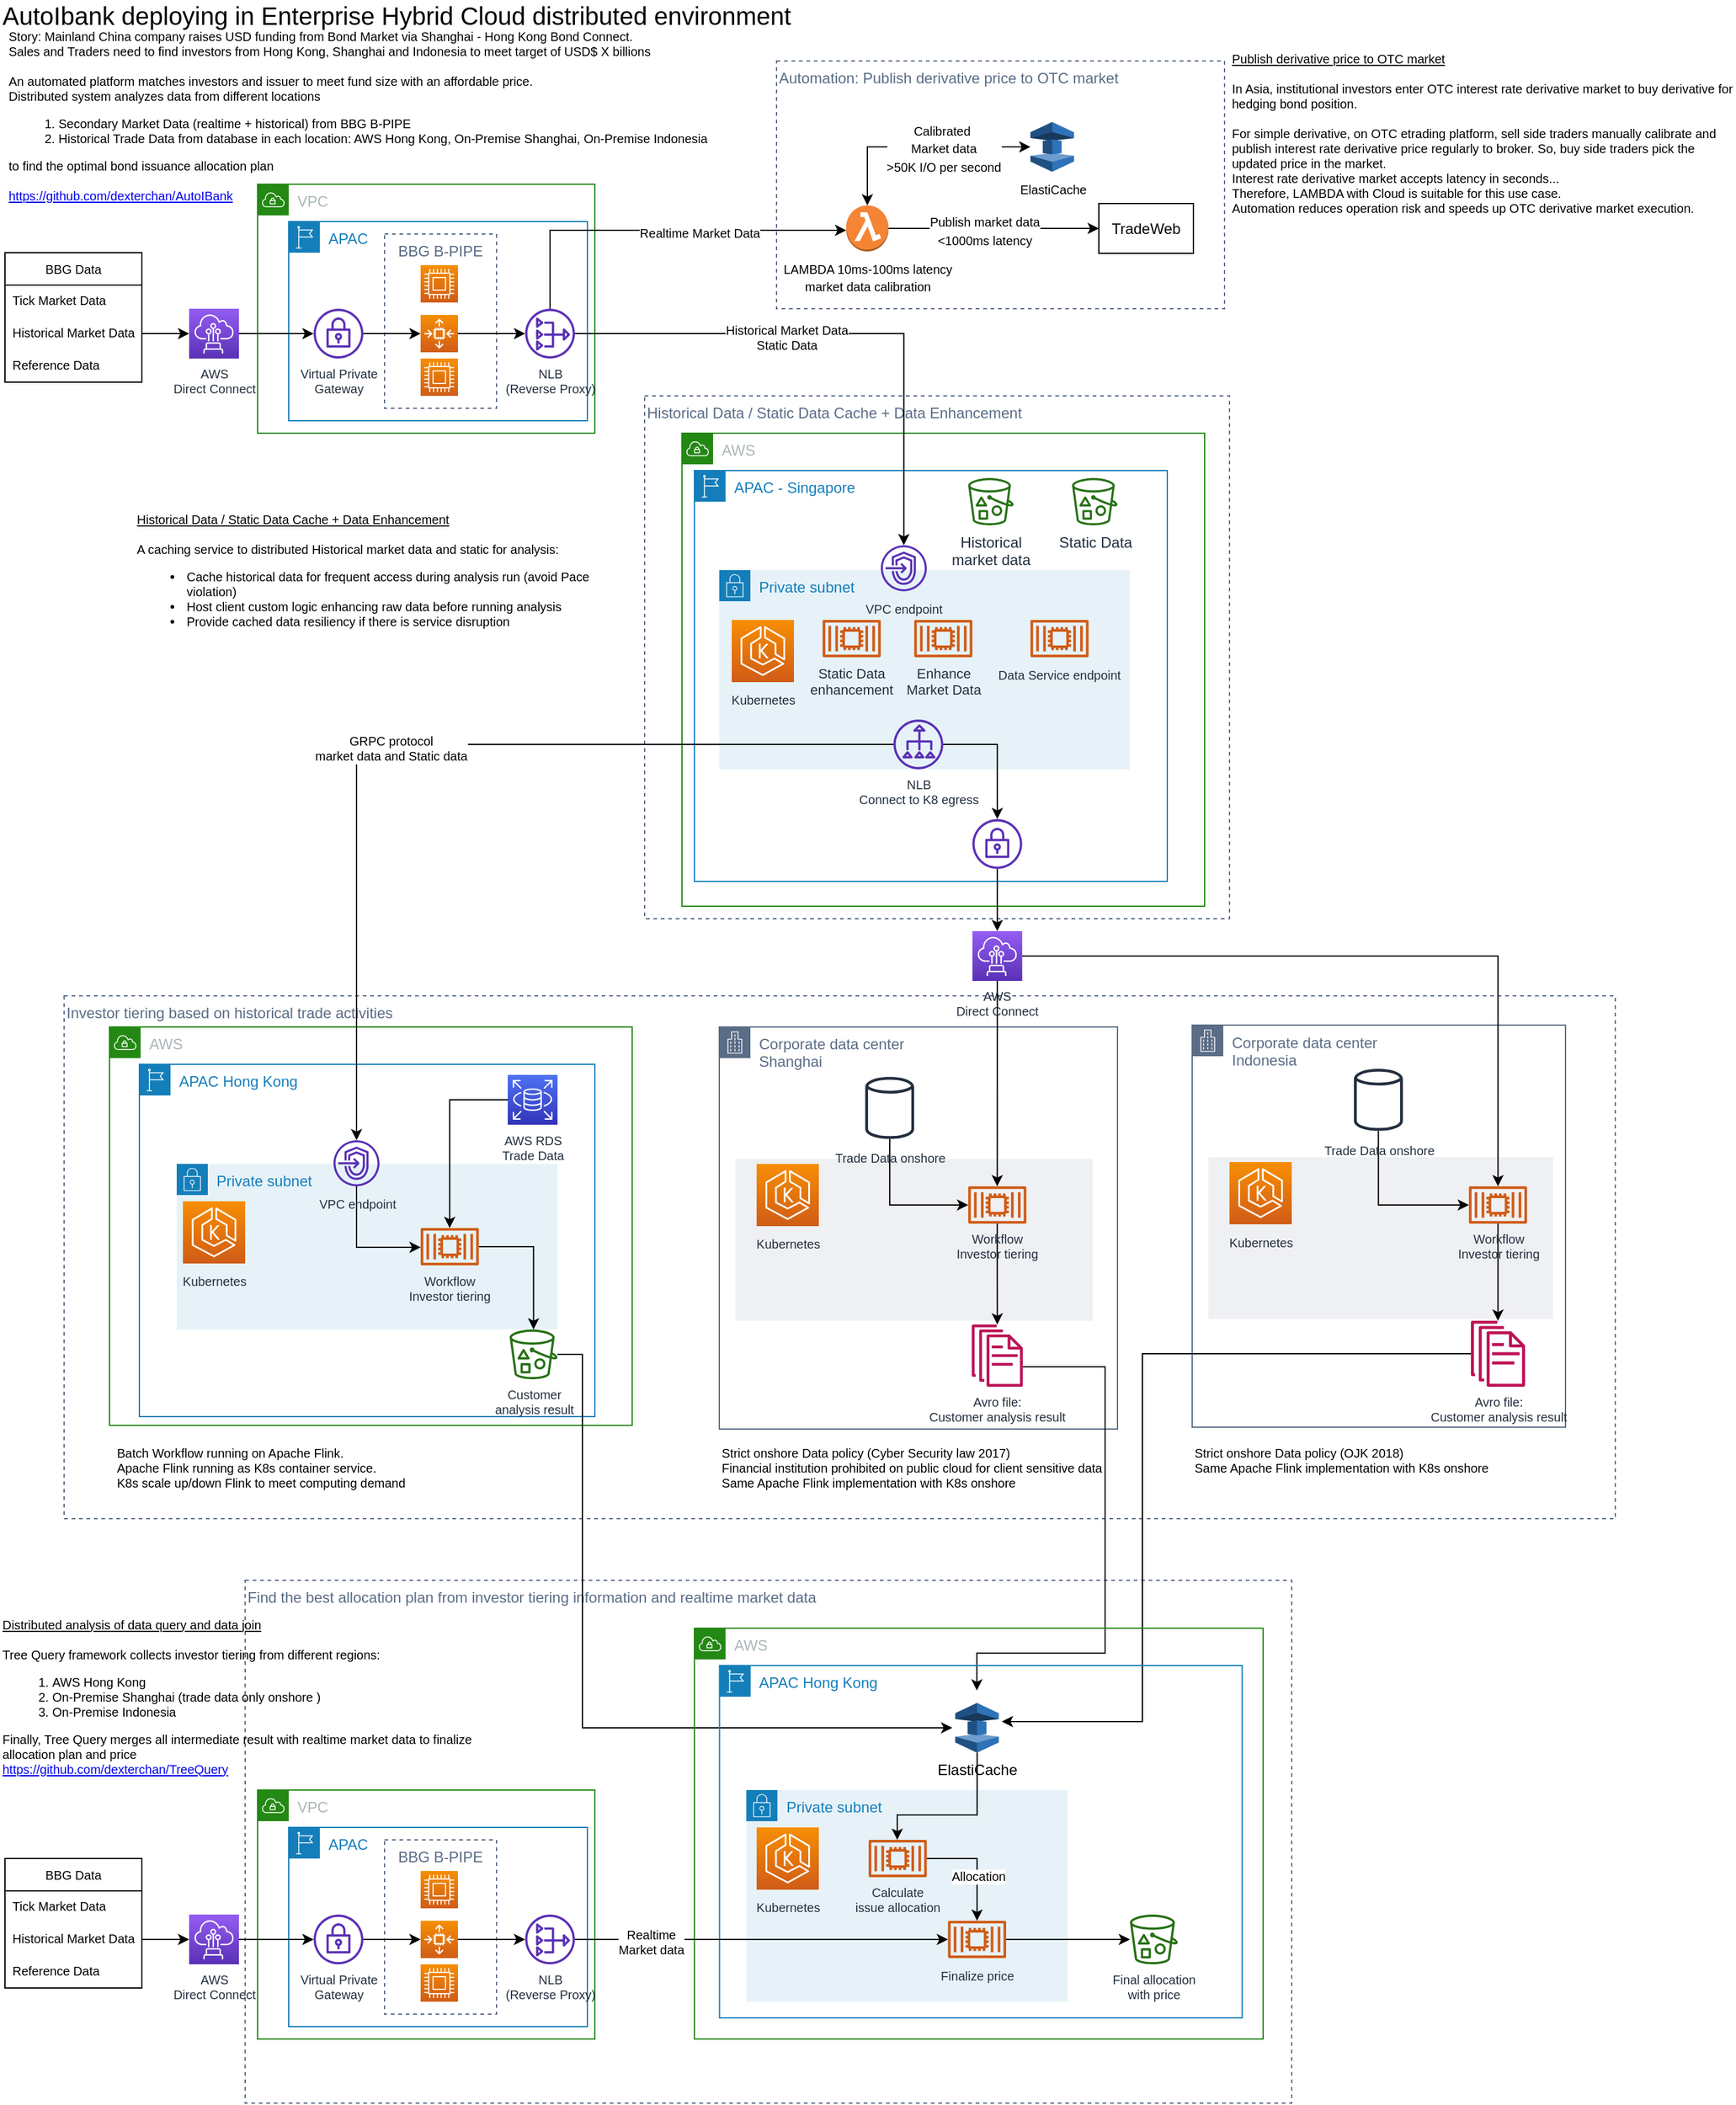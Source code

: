 <mxfile version="12.7.9" type="device"><diagram id="aOPVj5zpC2muIau44BB_" name="Page-1"><mxGraphModel dx="946" dy="597" grid="1" gridSize="10" guides="1" tooltips="1" connect="1" arrows="1" fold="1" page="1" pageScale="1" pageWidth="850" pageHeight="1100" math="0" shadow="0"><root><mxCell id="0"/><mxCell id="1" parent="0"/><mxCell id="6a5jFla-m6nbdzHxtwKC-19" value="Automation: Publish derivative price to OTC market&#10;" style="fillColor=none;strokeColor=#5A6C86;dashed=1;verticalAlign=top;fontStyle=0;fontColor=#5A6C86;align=left;" parent="1" vertex="1"><mxGeometry x="650" y="81" width="360" height="199" as="geometry"/></mxCell><mxCell id="RfVsqe0ibCzdvbUxRUO3-26" value="VPC" style="points=[[0,0],[0.25,0],[0.5,0],[0.75,0],[1,0],[1,0.25],[1,0.5],[1,0.75],[1,1],[0.75,1],[0.5,1],[0.25,1],[0,1],[0,0.75],[0,0.5],[0,0.25]];outlineConnect=0;gradientColor=none;html=1;whiteSpace=wrap;fontSize=12;fontStyle=0;shape=mxgraph.aws4.group;grIcon=mxgraph.aws4.group_vpc;strokeColor=#248814;fillColor=none;verticalAlign=top;align=left;spacingLeft=30;fontColor=#AAB7B8;dashed=0;" parent="1" vertex="1"><mxGeometry x="233" y="180" width="271" height="200" as="geometry"/></mxCell><mxCell id="RfVsqe0ibCzdvbUxRUO3-131" value="Find the best allocation plan from investor tiering information and realtime market data" style="fillColor=none;strokeColor=#5A6C86;dashed=1;verticalAlign=top;fontStyle=0;fontColor=#5A6C86;align=left;" parent="1" vertex="1"><mxGeometry x="223" y="1301.5" width="841" height="420" as="geometry"/></mxCell><mxCell id="RfVsqe0ibCzdvbUxRUO3-94" value="Private subnet" style="points=[[0,0],[0.25,0],[0.5,0],[0.75,0],[1,0],[1,0.25],[1,0.5],[1,0.75],[1,1],[0.75,1],[0.5,1],[0.25,1],[0,1],[0,0.75],[0,0.5],[0,0.25]];outlineConnect=0;gradientColor=none;html=1;whiteSpace=wrap;fontSize=12;fontStyle=0;shape=mxgraph.aws4.group;grIcon=mxgraph.aws4.group_security_group;grStroke=0;strokeColor=#147EBA;fillColor=#E6F2F8;verticalAlign=top;align=left;spacingLeft=30;fontColor=#147EBA;dashed=0;" parent="1" vertex="1"><mxGeometry x="625.7" y="1470" width="258.3" height="170" as="geometry"/></mxCell><mxCell id="RfVsqe0ibCzdvbUxRUO3-86" value="Investor tiering based on historical trade activities" style="fillColor=none;strokeColor=#5A6C86;dashed=1;verticalAlign=top;fontStyle=0;fontColor=#5A6C86;align=left;" parent="1" vertex="1"><mxGeometry x="77.5" y="832" width="1246.5" height="420" as="geometry"/></mxCell><mxCell id="RfVsqe0ibCzdvbUxRUO3-118" value="VPC" style="points=[[0,0],[0.25,0],[0.5,0],[0.75,0],[1,0],[1,0.25],[1,0.5],[1,0.75],[1,1],[0.75,1],[0.5,1],[0.25,1],[0,1],[0,0.75],[0,0.5],[0,0.25]];outlineConnect=0;gradientColor=none;html=1;whiteSpace=wrap;fontSize=12;fontStyle=0;shape=mxgraph.aws4.group;grIcon=mxgraph.aws4.group_vpc;strokeColor=#248814;fillColor=none;verticalAlign=top;align=left;spacingLeft=30;fontColor=#AAB7B8;dashed=0;" parent="1" vertex="1"><mxGeometry x="233" y="1470" width="271" height="200" as="geometry"/></mxCell><mxCell id="RfVsqe0ibCzdvbUxRUO3-78" value="&lt;div&gt;Corporate data center&lt;/div&gt;&lt;div&gt;Indonesia&lt;br&gt;&lt;/div&gt;" style="points=[[0,0],[0.25,0],[0.5,0],[0.75,0],[1,0],[1,0.25],[1,0.5],[1,0.75],[1,1],[0.75,1],[0.5,1],[0.25,1],[0,1],[0,0.75],[0,0.5],[0,0.25]];outlineConnect=0;gradientColor=none;html=1;whiteSpace=wrap;fontSize=12;fontStyle=0;shape=mxgraph.aws4.group;grIcon=mxgraph.aws4.group_corporate_data_center;strokeColor=#5A6C86;fillColor=none;verticalAlign=top;align=left;spacingLeft=30;fontColor=#5A6C86;dashed=0;" parent="1" vertex="1"><mxGeometry x="984" y="855.5" width="300" height="323" as="geometry"/></mxCell><mxCell id="RfVsqe0ibCzdvbUxRUO3-64" value="&lt;div&gt;Corporate data center&lt;/div&gt;&lt;div&gt;Shanghai&lt;br&gt;&lt;/div&gt;" style="points=[[0,0],[0.25,0],[0.5,0],[0.75,0],[1,0],[1,0.25],[1,0.5],[1,0.75],[1,1],[0.75,1],[0.5,1],[0.25,1],[0,1],[0,0.75],[0,0.5],[0,0.25]];outlineConnect=0;gradientColor=none;html=1;whiteSpace=wrap;fontSize=12;fontStyle=0;shape=mxgraph.aws4.group;grIcon=mxgraph.aws4.group_corporate_data_center;strokeColor=#5A6C86;fillColor=none;verticalAlign=top;align=left;spacingLeft=30;fontColor=#5A6C86;dashed=0;" parent="1" vertex="1"><mxGeometry x="604" y="857" width="320" height="323" as="geometry"/></mxCell><mxCell id="RfVsqe0ibCzdvbUxRUO3-44" value="AWS" style="points=[[0,0],[0.25,0],[0.5,0],[0.75,0],[1,0],[1,0.25],[1,0.5],[1,0.75],[1,1],[0.75,1],[0.5,1],[0.25,1],[0,1],[0,0.75],[0,0.5],[0,0.25]];outlineConnect=0;gradientColor=none;html=1;whiteSpace=wrap;fontSize=12;fontStyle=0;shape=mxgraph.aws4.group;grIcon=mxgraph.aws4.group_vpc;strokeColor=#248814;fillColor=none;verticalAlign=top;align=left;spacingLeft=30;fontColor=#AAB7B8;dashed=0;" parent="1" vertex="1"><mxGeometry x="114" y="857" width="420" height="320" as="geometry"/></mxCell><mxCell id="RfVsqe0ibCzdvbUxRUO3-76" value="" style="fillColor=#EFF0F3;strokeColor=none;dashed=0;verticalAlign=top;fontStyle=0;fontColor=#232F3D;" parent="1" vertex="1"><mxGeometry x="617" y="963" width="287" height="130" as="geometry"/></mxCell><mxCell id="RfVsqe0ibCzdvbUxRUO3-49" value="APAC Hong Kong" style="points=[[0,0],[0.25,0],[0.5,0],[0.75,0],[1,0],[1,0.25],[1,0.5],[1,0.75],[1,1],[0.75,1],[0.5,1],[0.25,1],[0,1],[0,0.75],[0,0.5],[0,0.25]];outlineConnect=0;gradientColor=none;html=1;whiteSpace=wrap;fontSize=12;fontStyle=0;shape=mxgraph.aws4.group;grIcon=mxgraph.aws4.group_region;strokeColor=#147EBA;fillColor=none;verticalAlign=top;align=left;spacingLeft=30;fontColor=#147EBA;dashed=0;" parent="1" vertex="1"><mxGeometry x="138" y="887" width="366" height="283" as="geometry"/></mxCell><mxCell id="RfVsqe0ibCzdvbUxRUO3-45" value="Historical Data / Static Data Cache + Data Enhancement" style="fillColor=none;strokeColor=#5A6C86;dashed=1;verticalAlign=top;fontStyle=0;fontColor=#5A6C86;align=left;" parent="1" vertex="1"><mxGeometry x="544" y="350" width="470" height="420" as="geometry"/></mxCell><mxCell id="RfVsqe0ibCzdvbUxRUO3-27" value="AWS" style="points=[[0,0],[0.25,0],[0.5,0],[0.75,0],[1,0],[1,0.25],[1,0.5],[1,0.75],[1,1],[0.75,1],[0.5,1],[0.25,1],[0,1],[0,0.75],[0,0.5],[0,0.25]];outlineConnect=0;gradientColor=none;html=1;whiteSpace=wrap;fontSize=12;fontStyle=0;shape=mxgraph.aws4.group;grIcon=mxgraph.aws4.group_vpc;strokeColor=#248814;fillColor=none;verticalAlign=top;align=left;spacingLeft=30;fontColor=#AAB7B8;dashed=0;" parent="1" vertex="1"><mxGeometry x="574" y="380" width="420" height="380" as="geometry"/></mxCell><mxCell id="RfVsqe0ibCzdvbUxRUO3-7" value="APAC - Singapore" style="points=[[0,0],[0.25,0],[0.5,0],[0.75,0],[1,0],[1,0.25],[1,0.5],[1,0.75],[1,1],[0.75,1],[0.5,1],[0.25,1],[0,1],[0,0.75],[0,0.5],[0,0.25]];outlineConnect=0;gradientColor=none;html=1;whiteSpace=wrap;fontSize=12;fontStyle=0;shape=mxgraph.aws4.group;grIcon=mxgraph.aws4.group_region;strokeColor=#147EBA;fillColor=none;verticalAlign=top;align=left;spacingLeft=30;fontColor=#147EBA;dashed=0;" parent="1" vertex="1"><mxGeometry x="584" y="410" width="380" height="330" as="geometry"/></mxCell><mxCell id="RfVsqe0ibCzdvbUxRUO3-31" value="Private subnet" style="points=[[0,0],[0.25,0],[0.5,0],[0.75,0],[1,0],[1,0.25],[1,0.5],[1,0.75],[1,1],[0.75,1],[0.5,1],[0.25,1],[0,1],[0,0.75],[0,0.5],[0,0.25]];outlineConnect=0;gradientColor=none;html=1;whiteSpace=wrap;fontSize=12;fontStyle=0;shape=mxgraph.aws4.group;grIcon=mxgraph.aws4.group_security_group;grStroke=0;strokeColor=#147EBA;fillColor=#E6F2F8;verticalAlign=top;align=left;spacingLeft=30;fontColor=#147EBA;dashed=0;" parent="1" vertex="1"><mxGeometry x="604" y="490" width="330" height="160" as="geometry"/></mxCell><mxCell id="RfVsqe0ibCzdvbUxRUO3-16" value="BBG B-PIPE" style="fillColor=none;strokeColor=#5A6C86;dashed=1;verticalAlign=top;fontStyle=0;fontColor=#5A6C86;" parent="1" vertex="1"><mxGeometry x="335" y="220" width="90" height="140" as="geometry"/></mxCell><mxCell id="RfVsqe0ibCzdvbUxRUO3-4" value="APAC" style="points=[[0,0],[0.25,0],[0.5,0],[0.75,0],[1,0],[1,0.25],[1,0.5],[1,0.75],[1,1],[0.75,1],[0.5,1],[0.25,1],[0,1],[0,0.75],[0,0.5],[0,0.25]];outlineConnect=0;gradientColor=none;html=1;whiteSpace=wrap;fontSize=12;fontStyle=0;shape=mxgraph.aws4.group;grIcon=mxgraph.aws4.group_region;strokeColor=#147EBA;fillColor=none;verticalAlign=top;align=left;spacingLeft=30;fontColor=#147EBA;dashed=0;" parent="1" vertex="1"><mxGeometry x="258" y="210" width="240" height="160" as="geometry"/></mxCell><mxCell id="RfVsqe0ibCzdvbUxRUO3-3" style="edgeStyle=orthogonalEdgeStyle;rounded=0;orthogonalLoop=1;jettySize=auto;html=1;" parent="1" source="RfVsqe0ibCzdvbUxRUO3-1" target="RfVsqe0ibCzdvbUxRUO3-2" edge="1"><mxGeometry relative="1" as="geometry"/></mxCell><mxCell id="RfVsqe0ibCzdvbUxRUO3-1" value="&lt;div style=&quot;font-size: 10px&quot;&gt;&lt;font style=&quot;font-size: 10px&quot;&gt;AWS &lt;br&gt;&lt;/font&gt;&lt;/div&gt;&lt;div style=&quot;font-size: 10px&quot;&gt;&lt;font style=&quot;font-size: 10px&quot;&gt;Direct Connect&lt;br&gt;&lt;/font&gt;&lt;/div&gt;" style="outlineConnect=0;fontColor=#232F3E;gradientColor=#945DF2;gradientDirection=north;fillColor=#5A30B5;strokeColor=#ffffff;dashed=0;verticalLabelPosition=bottom;verticalAlign=top;align=center;html=1;fontSize=12;fontStyle=0;aspect=fixed;shape=mxgraph.aws4.resourceIcon;resIcon=mxgraph.aws4.direct_connect;" parent="1" vertex="1"><mxGeometry x="178" y="280" width="40" height="40" as="geometry"/></mxCell><mxCell id="RfVsqe0ibCzdvbUxRUO3-6" style="edgeStyle=orthogonalEdgeStyle;rounded=0;orthogonalLoop=1;jettySize=auto;html=1;" parent="1" source="RfVsqe0ibCzdvbUxRUO3-11" target="RfVsqe0ibCzdvbUxRUO3-5" edge="1"><mxGeometry relative="1" as="geometry"/></mxCell><mxCell id="RfVsqe0ibCzdvbUxRUO3-2" value="&lt;div style=&quot;font-size: 10px&quot;&gt;&lt;font style=&quot;font-size: 10px&quot;&gt;Virtual Private &lt;br&gt;&lt;/font&gt;&lt;/div&gt;&lt;div style=&quot;font-size: 10px&quot;&gt;&lt;font style=&quot;font-size: 10px&quot;&gt;Gateway&lt;/font&gt;&lt;/div&gt;" style="outlineConnect=0;fontColor=#232F3E;gradientColor=none;fillColor=#5A30B5;strokeColor=none;dashed=0;verticalLabelPosition=bottom;verticalAlign=top;align=center;html=1;fontSize=12;fontStyle=0;aspect=fixed;pointerEvents=1;shape=mxgraph.aws4.vpn_gateway;" parent="1" vertex="1"><mxGeometry x="278" y="280" width="40" height="40" as="geometry"/></mxCell><mxCell id="RfVsqe0ibCzdvbUxRUO3-10" style="edgeStyle=orthogonalEdgeStyle;rounded=0;orthogonalLoop=1;jettySize=auto;html=1;" parent="1" source="RfVsqe0ibCzdvbUxRUO3-5" target="RfVsqe0ibCzdvbUxRUO3-9" edge="1"><mxGeometry relative="1" as="geometry"/></mxCell><mxCell id="RfVsqe0ibCzdvbUxRUO3-43" value="&lt;div&gt;Historical Market Data&lt;/div&gt;&lt;div&gt;Static Data&lt;br&gt;&lt;/div&gt;" style="text;html=1;align=center;verticalAlign=middle;resizable=0;points=[];labelBackgroundColor=#ffffff;fontSize=10;" parent="RfVsqe0ibCzdvbUxRUO3-10" vertex="1" connectable="0"><mxGeometry x="-0.218" y="-3" relative="1" as="geometry"><mxPoint as="offset"/></mxGeometry></mxCell><mxCell id="6a5jFla-m6nbdzHxtwKC-2" style="edgeStyle=orthogonalEdgeStyle;rounded=0;orthogonalLoop=1;jettySize=auto;html=1;" parent="1" source="RfVsqe0ibCzdvbUxRUO3-5" target="6a5jFla-m6nbdzHxtwKC-1" edge="1"><mxGeometry relative="1" as="geometry"><Array as="points"><mxPoint x="468" y="217"/></Array></mxGeometry></mxCell><mxCell id="6a5jFla-m6nbdzHxtwKC-3" value="&lt;font style=&quot;font-size: 10px&quot;&gt;Realtime Market Data&lt;br&gt;&lt;/font&gt;" style="text;html=1;align=center;verticalAlign=middle;resizable=0;points=[];labelBackgroundColor=#ffffff;" parent="6a5jFla-m6nbdzHxtwKC-2" vertex="1" connectable="0"><mxGeometry x="0.208" y="-1" relative="1" as="geometry"><mxPoint x="1" y="1" as="offset"/></mxGeometry></mxCell><mxCell id="RfVsqe0ibCzdvbUxRUO3-5" value="&lt;div style=&quot;font-size: 10px;&quot;&gt;NLB&lt;/div&gt;&lt;div style=&quot;font-size: 10px;&quot;&gt;&lt;font style=&quot;font-size: 10px&quot;&gt;(Reverse Proxy)&lt;/font&gt;&lt;/div&gt;" style="outlineConnect=0;fontColor=#232F3E;gradientColor=none;fillColor=#5A30B5;strokeColor=none;dashed=0;verticalLabelPosition=bottom;verticalAlign=top;align=center;html=1;fontSize=10;fontStyle=0;aspect=fixed;pointerEvents=1;shape=mxgraph.aws4.nat_gateway;rotation=0;direction=east;" parent="1" vertex="1"><mxGeometry x="448" y="280" width="40" height="40" as="geometry"/></mxCell><mxCell id="RfVsqe0ibCzdvbUxRUO3-9" value="&lt;font style=&quot;font-size: 10px&quot;&gt;VPC endpoint&lt;/font&gt;" style="outlineConnect=0;fontColor=#232F3E;gradientColor=none;fillColor=#5A30B5;strokeColor=none;dashed=0;verticalLabelPosition=bottom;verticalAlign=top;align=center;html=1;fontSize=12;fontStyle=0;aspect=fixed;pointerEvents=1;shape=mxgraph.aws4.endpoints;" parent="1" vertex="1"><mxGeometry x="733.8" y="470" width="37" height="37" as="geometry"/></mxCell><mxCell id="RfVsqe0ibCzdvbUxRUO3-11" value="" style="outlineConnect=0;fontColor=#232F3E;gradientColor=#F78E04;gradientDirection=north;fillColor=#D05C17;strokeColor=#ffffff;dashed=0;verticalLabelPosition=bottom;verticalAlign=top;align=center;html=1;fontSize=12;fontStyle=0;aspect=fixed;shape=mxgraph.aws4.resourceIcon;resIcon=mxgraph.aws4.auto_scaling2;" parent="1" vertex="1"><mxGeometry x="364" y="285" width="30" height="30" as="geometry"/></mxCell><mxCell id="RfVsqe0ibCzdvbUxRUO3-12" style="edgeStyle=orthogonalEdgeStyle;rounded=0;orthogonalLoop=1;jettySize=auto;html=1;" parent="1" source="RfVsqe0ibCzdvbUxRUO3-2" target="RfVsqe0ibCzdvbUxRUO3-11" edge="1"><mxGeometry relative="1" as="geometry"><mxPoint x="318" y="300" as="sourcePoint"/><mxPoint x="448" y="300" as="targetPoint"/></mxGeometry></mxCell><mxCell id="RfVsqe0ibCzdvbUxRUO3-13" value="" style="outlineConnect=0;fontColor=#232F3E;gradientColor=#F78E04;gradientDirection=north;fillColor=#D05C17;strokeColor=#ffffff;dashed=0;verticalLabelPosition=bottom;verticalAlign=top;align=center;html=1;fontSize=12;fontStyle=0;aspect=fixed;shape=mxgraph.aws4.resourceIcon;resIcon=mxgraph.aws4.compute;" parent="1" vertex="1"><mxGeometry x="364" y="320" width="30" height="30" as="geometry"/></mxCell><mxCell id="RfVsqe0ibCzdvbUxRUO3-14" value="" style="outlineConnect=0;fontColor=#232F3E;gradientColor=#F78E04;gradientDirection=north;fillColor=#D05C17;strokeColor=#ffffff;dashed=0;verticalLabelPosition=bottom;verticalAlign=top;align=center;html=1;fontSize=12;fontStyle=0;aspect=fixed;shape=mxgraph.aws4.resourceIcon;resIcon=mxgraph.aws4.compute;" parent="1" vertex="1"><mxGeometry x="364" y="245" width="30" height="30" as="geometry"/></mxCell><mxCell id="RfVsqe0ibCzdvbUxRUO3-19" value="BBG Data" style="swimlane;fontStyle=0;childLayout=stackLayout;horizontal=1;startSize=26;fillColor=none;horizontalStack=0;resizeParent=1;resizeParentMax=0;resizeLast=0;collapsible=1;marginBottom=0;fontSize=10;" parent="1" vertex="1"><mxGeometry x="30" y="235" width="110" height="104" as="geometry"/></mxCell><mxCell id="RfVsqe0ibCzdvbUxRUO3-20" value="Tick Market Data" style="text;strokeColor=none;fillColor=none;align=left;verticalAlign=top;spacingLeft=4;spacingRight=4;overflow=hidden;rotatable=0;points=[[0,0.5],[1,0.5]];portConstraint=eastwest;fontSize=10;" parent="RfVsqe0ibCzdvbUxRUO3-19" vertex="1"><mxGeometry y="26" width="110" height="26" as="geometry"/></mxCell><mxCell id="RfVsqe0ibCzdvbUxRUO3-21" value="Historical Market Data" style="text;strokeColor=none;fillColor=none;align=left;verticalAlign=top;spacingLeft=4;spacingRight=4;overflow=hidden;rotatable=0;points=[[0,0.5],[1,0.5]];portConstraint=eastwest;fontSize=10;" parent="RfVsqe0ibCzdvbUxRUO3-19" vertex="1"><mxGeometry y="52" width="110" height="26" as="geometry"/></mxCell><mxCell id="RfVsqe0ibCzdvbUxRUO3-22" value="Reference Data" style="text;strokeColor=none;fillColor=none;align=left;verticalAlign=top;spacingLeft=4;spacingRight=4;overflow=hidden;rotatable=0;points=[[0,0.5],[1,0.5]];portConstraint=eastwest;fontSize=10;" parent="RfVsqe0ibCzdvbUxRUO3-19" vertex="1"><mxGeometry y="78" width="110" height="26" as="geometry"/></mxCell><mxCell id="RfVsqe0ibCzdvbUxRUO3-23" style="edgeStyle=orthogonalEdgeStyle;rounded=0;orthogonalLoop=1;jettySize=auto;html=1;fontSize=10;" parent="1" source="RfVsqe0ibCzdvbUxRUO3-21" target="RfVsqe0ibCzdvbUxRUO3-1" edge="1"><mxGeometry relative="1" as="geometry"/></mxCell><mxCell id="RfVsqe0ibCzdvbUxRUO3-28" value="&lt;div align=&quot;left&quot;&gt;&lt;font style=&quot;font-size: 20px&quot;&gt;AutoIbank deploying in Enterprise Hybrid Cloud distributed environment&lt;/font&gt;&lt;/div&gt;&lt;div align=&quot;left&quot;&gt;&lt;br&gt;&lt;/div&gt;" style="text;html=1;strokeColor=none;fillColor=none;align=left;verticalAlign=middle;whiteSpace=wrap;rounded=0;fontSize=10;" parent="1" vertex="1"><mxGeometry x="26" y="40" width="685" height="20" as="geometry"/></mxCell><mxCell id="RfVsqe0ibCzdvbUxRUO3-29" value="&lt;div&gt;Story: Mainland China company raises USD funding from Bond Market via Shanghai - Hong Kong Bond Connect.&lt;/div&gt;&lt;div&gt;Sales and Traders need to find investors from Hong Kong, Shanghai and Indonesia to meet target of USD$ X billions&lt;br&gt;&lt;/div&gt;&lt;div&gt;&lt;br&gt;&lt;/div&gt;&lt;div align=&quot;left&quot;&gt;An automated platform matches investors and issuer to meet fund size with an affordable price. &lt;br&gt;&lt;/div&gt;Distributed system analyzes data from different locations&lt;br&gt;&lt;ol&gt;&lt;li&gt;Secondary Market Data (realtime + historical) from BBG B-PIPE&lt;/li&gt;&lt;li&gt;Historical Trade Data from database in each location: AWS Hong Kong, On-Premise Shanghai, On-Premise Indonesia&lt;br&gt;&lt;/li&gt;&lt;/ol&gt;&lt;div align=&quot;left&quot;&gt;to find the optimal bond issuance allocation plan &lt;br&gt;&lt;/div&gt;&lt;div&gt;&lt;br&gt;&lt;/div&gt;&lt;div&gt;&lt;a href=&quot;https://github.com/dexterchan/AutoIBank&quot;&gt;https://github.com/dexterchan/AutoIBank&lt;/a&gt;&lt;/div&gt;" style="text;html=1;strokeColor=none;fillColor=none;align=left;verticalAlign=middle;whiteSpace=wrap;rounded=0;fontSize=10;" parent="1" vertex="1"><mxGeometry x="31" y="90" width="603" height="70" as="geometry"/></mxCell><mxCell id="RfVsqe0ibCzdvbUxRUO3-30" value="&lt;font style=&quot;font-size: 10px&quot;&gt;Kubernetes&lt;/font&gt; " style="outlineConnect=0;fontColor=#232F3E;gradientColor=#F78E04;gradientDirection=north;fillColor=#D05C17;strokeColor=#ffffff;dashed=0;verticalLabelPosition=bottom;verticalAlign=top;align=center;html=1;fontSize=12;fontStyle=0;aspect=fixed;shape=mxgraph.aws4.resourceIcon;resIcon=mxgraph.aws4.eks;" parent="1" vertex="1"><mxGeometry x="614" y="530" width="50" height="50" as="geometry"/></mxCell><mxCell id="RfVsqe0ibCzdvbUxRUO3-32" value="&lt;div&gt;Historical&lt;/div&gt;&lt;div&gt;market data&lt;br&gt;&lt;/div&gt;" style="outlineConnect=0;fontColor=#232F3E;gradientColor=none;fillColor=#277116;strokeColor=none;dashed=0;verticalLabelPosition=bottom;verticalAlign=top;align=center;html=1;fontSize=12;fontStyle=0;aspect=fixed;pointerEvents=1;shape=mxgraph.aws4.bucket_with_objects;" parent="1" vertex="1"><mxGeometry x="804" y="416" width="36.54" height="38" as="geometry"/></mxCell><mxCell id="RfVsqe0ibCzdvbUxRUO3-33" value="&lt;div style=&quot;font-size: 11px&quot;&gt;&lt;font style=&quot;font-size: 11px&quot;&gt;Static Data&lt;/font&gt;&lt;/div&gt;&lt;div style=&quot;font-size: 11px&quot;&gt;&lt;font style=&quot;font-size: 11px&quot;&gt;enhancement&lt;/font&gt;&lt;br&gt;&lt;/div&gt;" style="outlineConnect=0;fontColor=#232F3E;gradientColor=none;fillColor=#D05C17;strokeColor=none;dashed=0;verticalLabelPosition=bottom;verticalAlign=top;align=center;html=1;fontSize=12;fontStyle=0;aspect=fixed;pointerEvents=1;shape=mxgraph.aws4.container_2;" parent="1" vertex="1"><mxGeometry x="687" y="530" width="46.8" height="30" as="geometry"/></mxCell><mxCell id="RfVsqe0ibCzdvbUxRUO3-37" value="&lt;div&gt;Static Data&lt;/div&gt;" style="outlineConnect=0;fontColor=#232F3E;gradientColor=none;fillColor=#277116;strokeColor=none;dashed=0;verticalLabelPosition=bottom;verticalAlign=top;align=center;html=1;fontSize=12;fontStyle=0;aspect=fixed;pointerEvents=1;shape=mxgraph.aws4.bucket_with_objects;" parent="1" vertex="1"><mxGeometry x="887.46" y="416" width="36.54" height="38" as="geometry"/></mxCell><mxCell id="RfVsqe0ibCzdvbUxRUO3-38" value="&lt;div style=&quot;font-size: 11px&quot;&gt;&lt;font style=&quot;font-size: 11px&quot;&gt;Enhance &lt;br&gt;&lt;/font&gt;&lt;/div&gt;&lt;div style=&quot;font-size: 11px&quot;&gt;&lt;font style=&quot;font-size: 11px&quot;&gt;Market Data&lt;br&gt;&lt;/font&gt;&lt;/div&gt;&amp;nbsp;" style="outlineConnect=0;fontColor=#232F3E;gradientColor=none;fillColor=#D05C17;strokeColor=none;dashed=0;verticalLabelPosition=bottom;verticalAlign=top;align=center;html=1;fontSize=12;fontStyle=0;aspect=fixed;pointerEvents=1;shape=mxgraph.aws4.container_2;" parent="1" vertex="1"><mxGeometry x="760.6" y="530" width="46.8" height="30" as="geometry"/></mxCell><mxCell id="RfVsqe0ibCzdvbUxRUO3-42" value="&lt;font style=&quot;font-size: 10px&quot;&gt;Data Service endpoint&lt;/font&gt;" style="outlineConnect=0;fontColor=#232F3E;gradientColor=none;fillColor=#D05C17;strokeColor=none;dashed=0;verticalLabelPosition=bottom;verticalAlign=top;align=center;html=1;fontSize=12;fontStyle=0;aspect=fixed;pointerEvents=1;shape=mxgraph.aws4.container_2;" parent="1" vertex="1"><mxGeometry x="854" y="530" width="46.8" height="30" as="geometry"/></mxCell><mxCell id="RfVsqe0ibCzdvbUxRUO3-72" style="edgeStyle=orthogonalEdgeStyle;rounded=0;orthogonalLoop=1;jettySize=auto;html=1;fontSize=10;" parent="1" source="RfVsqe0ibCzdvbUxRUO3-46" target="RfVsqe0ibCzdvbUxRUO3-71" edge="1"><mxGeometry relative="1" as="geometry"/></mxCell><mxCell id="RfVsqe0ibCzdvbUxRUO3-46" value="&lt;div style=&quot;font-size: 10px&quot;&gt;&lt;font style=&quot;font-size: 10px&quot;&gt;AWS &lt;br&gt;&lt;/font&gt;&lt;/div&gt;&lt;div style=&quot;font-size: 10px&quot;&gt;&lt;font style=&quot;font-size: 10px&quot;&gt;Direct Connect&lt;br&gt;&lt;/font&gt;&lt;/div&gt;" style="outlineConnect=0;fontColor=#232F3E;gradientColor=#945DF2;gradientDirection=north;fillColor=#5A30B5;strokeColor=#ffffff;dashed=0;verticalLabelPosition=bottom;verticalAlign=top;align=center;html=1;fontSize=12;fontStyle=0;aspect=fixed;shape=mxgraph.aws4.resourceIcon;resIcon=mxgraph.aws4.direct_connect;" parent="1" vertex="1"><mxGeometry x="807.4" y="780" width="40" height="40" as="geometry"/></mxCell><mxCell id="RfVsqe0ibCzdvbUxRUO3-48" value="&lt;div style=&quot;font-size: 10px&quot;&gt;&lt;font style=&quot;font-size: 10px&quot;&gt;AWS RDS&lt;/font&gt;&lt;/div&gt;&lt;div style=&quot;font-size: 10px&quot;&gt;&lt;font style=&quot;font-size: 10px&quot;&gt;Trade Data&lt;br&gt;&lt;/font&gt;&lt;/div&gt;" style="outlineConnect=0;fontColor=#232F3E;gradientColor=#4D72F3;gradientDirection=north;fillColor=#3334B9;strokeColor=#ffffff;dashed=0;verticalLabelPosition=bottom;verticalAlign=top;align=center;html=1;fontSize=12;fontStyle=0;aspect=fixed;shape=mxgraph.aws4.resourceIcon;resIcon=mxgraph.aws4.rds;" parent="1" vertex="1"><mxGeometry x="434" y="895.5" width="40" height="40" as="geometry"/></mxCell><mxCell id="RfVsqe0ibCzdvbUxRUO3-54" style="edgeStyle=orthogonalEdgeStyle;rounded=0;orthogonalLoop=1;jettySize=auto;html=1;fontSize=10;" parent="1" source="RfVsqe0ibCzdvbUxRUO3-50" target="RfVsqe0ibCzdvbUxRUO3-53" edge="1"><mxGeometry relative="1" as="geometry"/></mxCell><mxCell id="RfVsqe0ibCzdvbUxRUO3-61" value="&lt;div&gt;GRPC protocol&lt;/div&gt;&lt;div&gt;market data and Static data&lt;br&gt;&lt;/div&gt;" style="text;html=1;align=center;verticalAlign=middle;resizable=0;points=[];labelBackgroundColor=#ffffff;fontSize=10;" parent="RfVsqe0ibCzdvbUxRUO3-54" vertex="1" connectable="0"><mxGeometry x="0.078" y="3" relative="1" as="geometry"><mxPoint as="offset"/></mxGeometry></mxCell><mxCell id="RfVsqe0ibCzdvbUxRUO3-67" style="edgeStyle=orthogonalEdgeStyle;rounded=0;orthogonalLoop=1;jettySize=auto;html=1;fontSize=10;" parent="1" source="RfVsqe0ibCzdvbUxRUO3-50" target="RfVsqe0ibCzdvbUxRUO3-65" edge="1"><mxGeometry relative="1" as="geometry"/></mxCell><mxCell id="RfVsqe0ibCzdvbUxRUO3-50" value="&lt;div style=&quot;font-size: 10px&quot;&gt;&lt;font style=&quot;font-size: 10px&quot;&gt;NLB&lt;/font&gt;&lt;/div&gt;&lt;div style=&quot;font-size: 10px&quot;&gt;&lt;font style=&quot;font-size: 10px&quot;&gt;Connect to K8 egress&lt;/font&gt;&lt;font style=&quot;font-size: 10px&quot;&gt;&lt;br&gt;&lt;/font&gt;&lt;/div&gt;" style="outlineConnect=0;fontColor=#232F3E;gradientColor=none;fillColor=#5A30B5;strokeColor=none;dashed=0;verticalLabelPosition=bottom;verticalAlign=top;align=center;html=1;fontSize=12;fontStyle=0;aspect=fixed;pointerEvents=1;shape=mxgraph.aws4.nat_gateway;direction=north;" parent="1" vertex="1"><mxGeometry x="744" y="610" width="40" height="40" as="geometry"/></mxCell><mxCell id="RfVsqe0ibCzdvbUxRUO3-55" value="Private subnet" style="points=[[0,0],[0.25,0],[0.5,0],[0.75,0],[1,0],[1,0.25],[1,0.5],[1,0.75],[1,1],[0.75,1],[0.5,1],[0.25,1],[0,1],[0,0.75],[0,0.5],[0,0.25]];outlineConnect=0;gradientColor=none;html=1;whiteSpace=wrap;fontSize=12;fontStyle=0;shape=mxgraph.aws4.group;grIcon=mxgraph.aws4.group_security_group;grStroke=0;strokeColor=#147EBA;fillColor=#E6F2F8;verticalAlign=top;align=left;spacingLeft=30;fontColor=#147EBA;dashed=0;" parent="1" vertex="1"><mxGeometry x="168" y="967" width="306" height="133" as="geometry"/></mxCell><mxCell id="RfVsqe0ibCzdvbUxRUO3-126" style="edgeStyle=orthogonalEdgeStyle;rounded=0;orthogonalLoop=1;jettySize=auto;html=1;fontSize=10;" parent="1" source="RfVsqe0ibCzdvbUxRUO3-53" target="RfVsqe0ibCzdvbUxRUO3-58" edge="1"><mxGeometry relative="1" as="geometry"><Array as="points"><mxPoint x="313" y="1034"/></Array></mxGeometry></mxCell><mxCell id="RfVsqe0ibCzdvbUxRUO3-53" value="&lt;font style=&quot;font-size: 10px&quot;&gt;VPC endpoint&lt;/font&gt;" style="outlineConnect=0;fontColor=#232F3E;gradientColor=none;fillColor=#5A30B5;strokeColor=none;dashed=0;verticalLabelPosition=bottom;verticalAlign=top;align=center;html=1;fontSize=12;fontStyle=0;aspect=fixed;pointerEvents=1;shape=mxgraph.aws4.endpoints;" parent="1" vertex="1"><mxGeometry x="294" y="948" width="37" height="37" as="geometry"/></mxCell><mxCell id="RfVsqe0ibCzdvbUxRUO3-57" value="&lt;font style=&quot;font-size: 10px&quot;&gt;Kubernetes&lt;/font&gt; " style="outlineConnect=0;fontColor=#232F3E;gradientColor=#F78E04;gradientDirection=north;fillColor=#D05C17;strokeColor=#ffffff;dashed=0;verticalLabelPosition=bottom;verticalAlign=top;align=center;html=1;fontSize=12;fontStyle=0;aspect=fixed;shape=mxgraph.aws4.resourceIcon;resIcon=mxgraph.aws4.eks;" parent="1" vertex="1"><mxGeometry x="173" y="997" width="50" height="50" as="geometry"/></mxCell><mxCell id="RfVsqe0ibCzdvbUxRUO3-96" style="edgeStyle=orthogonalEdgeStyle;rounded=0;orthogonalLoop=1;jettySize=auto;html=1;fontSize=10;" parent="1" source="RfVsqe0ibCzdvbUxRUO3-58" target="RfVsqe0ibCzdvbUxRUO3-63" edge="1"><mxGeometry relative="1" as="geometry"/></mxCell><mxCell id="RfVsqe0ibCzdvbUxRUO3-58" value="&lt;div style=&quot;font-size: 10px&quot;&gt;&lt;font style=&quot;font-size: 10px&quot;&gt;Workflow&lt;/font&gt;&lt;/div&gt;&lt;div style=&quot;font-size: 10px&quot;&gt;&lt;font style=&quot;font-size: 10px&quot;&gt;Investor tiering&lt;br&gt;&lt;/font&gt;&lt;/div&gt;" style="outlineConnect=0;fontColor=#232F3E;gradientColor=none;fillColor=#D05C17;strokeColor=none;dashed=0;verticalLabelPosition=bottom;verticalAlign=top;align=center;html=1;fontSize=12;fontStyle=0;aspect=fixed;pointerEvents=1;shape=mxgraph.aws4.container_2;" parent="1" vertex="1"><mxGeometry x="364" y="1018.5" width="46.8" height="30" as="geometry"/></mxCell><mxCell id="RfVsqe0ibCzdvbUxRUO3-62" value="&lt;div align=&quot;left&quot;&gt;Batch Workflow running on Apache Flink.&lt;/div&gt;&lt;div align=&quot;left&quot;&gt;Apache Flink running as K8s container service.&lt;/div&gt;&lt;div align=&quot;left&quot;&gt;K8s scale up/down Flink to meet computing demand&lt;br&gt;&lt;/div&gt;" style="text;html=1;strokeColor=none;fillColor=none;align=left;verticalAlign=top;whiteSpace=wrap;rounded=0;fontSize=10;" parent="1" vertex="1"><mxGeometry x="118" y="1187" width="256" height="50" as="geometry"/></mxCell><mxCell id="RfVsqe0ibCzdvbUxRUO3-91" style="edgeStyle=orthogonalEdgeStyle;rounded=0;orthogonalLoop=1;jettySize=auto;html=1;fontSize=10;" parent="1" source="RfVsqe0ibCzdvbUxRUO3-63" edge="1"><mxGeometry relative="1" as="geometry"><mxPoint x="791.26" y="1420" as="targetPoint"/><Array as="points"><mxPoint x="494" y="1120"/><mxPoint x="494" y="1420"/></Array></mxGeometry></mxCell><mxCell id="RfVsqe0ibCzdvbUxRUO3-63" value="&lt;div style=&quot;font-size: 10px&quot;&gt;&lt;font style=&quot;font-size: 10px&quot;&gt;Customer &lt;br&gt;&lt;/font&gt;&lt;/div&gt;&lt;div style=&quot;font-size: 10px&quot;&gt;&lt;font style=&quot;font-size: 10px&quot;&gt;analysis result&lt;br&gt;&lt;/font&gt;&lt;/div&gt;" style="outlineConnect=0;fontColor=#232F3E;gradientColor=none;fillColor=#277116;strokeColor=none;dashed=0;verticalLabelPosition=bottom;verticalAlign=top;align=center;html=1;fontSize=12;fontStyle=0;aspect=fixed;pointerEvents=1;shape=mxgraph.aws4.bucket_with_objects;" parent="1" vertex="1"><mxGeometry x="435.54" y="1100" width="38.46" height="40" as="geometry"/></mxCell><mxCell id="RfVsqe0ibCzdvbUxRUO3-68" style="edgeStyle=orthogonalEdgeStyle;rounded=0;orthogonalLoop=1;jettySize=auto;html=1;fontSize=10;" parent="1" source="RfVsqe0ibCzdvbUxRUO3-65" target="RfVsqe0ibCzdvbUxRUO3-46" edge="1"><mxGeometry relative="1" as="geometry"/></mxCell><mxCell id="RfVsqe0ibCzdvbUxRUO3-65" value="" style="outlineConnect=0;fontColor=#232F3E;gradientColor=none;fillColor=#5A30B5;strokeColor=none;dashed=0;verticalLabelPosition=bottom;verticalAlign=top;align=center;html=1;fontSize=12;fontStyle=0;aspect=fixed;pointerEvents=1;shape=mxgraph.aws4.vpn_gateway;" parent="1" vertex="1"><mxGeometry x="807.4" y="690" width="40" height="40" as="geometry"/></mxCell><mxCell id="RfVsqe0ibCzdvbUxRUO3-69" value="&lt;font style=&quot;font-size: 10px&quot;&gt;Kubernetes&lt;/font&gt; " style="outlineConnect=0;fontColor=#232F3E;gradientColor=#F78E04;gradientDirection=north;fillColor=#D05C17;strokeColor=#ffffff;dashed=0;verticalLabelPosition=bottom;verticalAlign=top;align=center;html=1;fontSize=12;fontStyle=0;aspect=fixed;shape=mxgraph.aws4.resourceIcon;resIcon=mxgraph.aws4.eks;" parent="1" vertex="1"><mxGeometry x="634" y="967" width="50" height="50" as="geometry"/></mxCell><mxCell id="RfVsqe0ibCzdvbUxRUO3-97" style="edgeStyle=orthogonalEdgeStyle;rounded=0;orthogonalLoop=1;jettySize=auto;html=1;fontSize=10;" parent="1" source="RfVsqe0ibCzdvbUxRUO3-71" target="RfVsqe0ibCzdvbUxRUO3-75" edge="1"><mxGeometry relative="1" as="geometry"/></mxCell><mxCell id="RfVsqe0ibCzdvbUxRUO3-71" value="&lt;div style=&quot;font-size: 10px&quot;&gt;&lt;font style=&quot;font-size: 10px&quot;&gt;Workflow&lt;/font&gt;&lt;/div&gt;&lt;div style=&quot;font-size: 10px&quot;&gt;&lt;font style=&quot;font-size: 10px&quot;&gt;Investor tiering&lt;br&gt;&lt;/font&gt;&lt;/div&gt;" style="outlineConnect=0;fontColor=#232F3E;gradientColor=none;fillColor=#D05C17;strokeColor=none;dashed=0;verticalLabelPosition=bottom;verticalAlign=top;align=center;html=1;fontSize=12;fontStyle=0;aspect=fixed;pointerEvents=1;shape=mxgraph.aws4.container_2;" parent="1" vertex="1"><mxGeometry x="804.0" y="985" width="46.8" height="30" as="geometry"/></mxCell><mxCell id="RfVsqe0ibCzdvbUxRUO3-128" style="edgeStyle=orthogonalEdgeStyle;rounded=0;orthogonalLoop=1;jettySize=auto;html=1;fontSize=10;" parent="1" source="RfVsqe0ibCzdvbUxRUO3-73" target="RfVsqe0ibCzdvbUxRUO3-71" edge="1"><mxGeometry relative="1" as="geometry"><Array as="points"><mxPoint x="741" y="1000"/></Array></mxGeometry></mxCell><mxCell id="RfVsqe0ibCzdvbUxRUO3-73" value="&lt;font style=&quot;font-size: 10px&quot;&gt;Trade Data onshore&lt;/font&gt;" style="outlineConnect=0;fontColor=#232F3E;gradientColor=none;fillColor=#232F3E;strokeColor=none;dashed=0;verticalLabelPosition=bottom;verticalAlign=top;align=center;html=1;fontSize=12;fontStyle=0;aspect=fixed;pointerEvents=1;shape=mxgraph.aws4.generic_database;" parent="1" vertex="1"><mxGeometry x="721.27" y="896" width="39.33" height="52" as="geometry"/></mxCell><mxCell id="RfVsqe0ibCzdvbUxRUO3-92" style="edgeStyle=orthogonalEdgeStyle;rounded=0;orthogonalLoop=1;jettySize=auto;html=1;fontSize=10;" parent="1" source="RfVsqe0ibCzdvbUxRUO3-75" edge="1"><mxGeometry relative="1" as="geometry"><Array as="points"><mxPoint x="914" y="1130"/><mxPoint x="914" y="1360"/><mxPoint x="811" y="1360"/></Array><mxPoint x="811" y="1390.047" as="targetPoint"/></mxGeometry></mxCell><mxCell id="RfVsqe0ibCzdvbUxRUO3-75" value="&lt;div style=&quot;font-size: 10px&quot;&gt;&lt;font style=&quot;font-size: 10px&quot;&gt;Avro file: &lt;br&gt;&lt;/font&gt;&lt;/div&gt;&lt;div style=&quot;font-size: 10px&quot;&gt;&lt;font style=&quot;font-size: 10px&quot;&gt;Customer analysis result&lt;/font&gt;&lt;/div&gt;" style="outlineConnect=0;fontColor=#232F3E;gradientColor=none;fillColor=#BC1356;strokeColor=none;dashed=0;verticalLabelPosition=bottom;verticalAlign=top;align=center;html=1;fontSize=12;fontStyle=0;aspect=fixed;pointerEvents=1;shape=mxgraph.aws4.documents;" parent="1" vertex="1"><mxGeometry x="806.88" y="1096" width="41.03" height="50" as="geometry"/></mxCell><mxCell id="RfVsqe0ibCzdvbUxRUO3-77" value="" style="fillColor=#EFF0F3;strokeColor=none;dashed=0;verticalAlign=top;fontStyle=0;fontColor=#232F3D;" parent="1" vertex="1"><mxGeometry x="997" y="961.5" width="277" height="130" as="geometry"/></mxCell><mxCell id="RfVsqe0ibCzdvbUxRUO3-79" value="&lt;font style=&quot;font-size: 10px&quot;&gt;Kubernetes&lt;/font&gt; " style="outlineConnect=0;fontColor=#232F3E;gradientColor=#F78E04;gradientDirection=north;fillColor=#D05C17;strokeColor=#ffffff;dashed=0;verticalLabelPosition=bottom;verticalAlign=top;align=center;html=1;fontSize=12;fontStyle=0;aspect=fixed;shape=mxgraph.aws4.resourceIcon;resIcon=mxgraph.aws4.eks;" parent="1" vertex="1"><mxGeometry x="1014" y="965.5" width="50" height="50" as="geometry"/></mxCell><mxCell id="RfVsqe0ibCzdvbUxRUO3-98" style="edgeStyle=orthogonalEdgeStyle;rounded=0;orthogonalLoop=1;jettySize=auto;html=1;fontSize=10;" parent="1" source="RfVsqe0ibCzdvbUxRUO3-80" target="RfVsqe0ibCzdvbUxRUO3-82" edge="1"><mxGeometry relative="1" as="geometry"/></mxCell><mxCell id="RfVsqe0ibCzdvbUxRUO3-80" value="&lt;div style=&quot;font-size: 10px&quot;&gt;&lt;font style=&quot;font-size: 10px&quot;&gt;Workflow&lt;/font&gt;&lt;/div&gt;&lt;div style=&quot;font-size: 10px&quot;&gt;&lt;font style=&quot;font-size: 10px&quot;&gt;Investor tiering&lt;br&gt;&lt;/font&gt;&lt;/div&gt;" style="outlineConnect=0;fontColor=#232F3E;gradientColor=none;fillColor=#D05C17;strokeColor=none;dashed=0;verticalLabelPosition=bottom;verticalAlign=top;align=center;html=1;fontSize=12;fontStyle=0;aspect=fixed;pointerEvents=1;shape=mxgraph.aws4.container_2;" parent="1" vertex="1"><mxGeometry x="1206.34" y="985" width="46.8" height="30" as="geometry"/></mxCell><mxCell id="RfVsqe0ibCzdvbUxRUO3-129" style="edgeStyle=orthogonalEdgeStyle;rounded=0;orthogonalLoop=1;jettySize=auto;html=1;fontSize=10;" parent="1" source="RfVsqe0ibCzdvbUxRUO3-81" target="RfVsqe0ibCzdvbUxRUO3-80" edge="1"><mxGeometry relative="1" as="geometry"><Array as="points"><mxPoint x="1134" y="1000"/></Array></mxGeometry></mxCell><mxCell id="RfVsqe0ibCzdvbUxRUO3-81" value="&lt;font style=&quot;font-size: 10px&quot;&gt;Trade Data onshore&lt;/font&gt;" style="outlineConnect=0;fontColor=#232F3E;gradientColor=none;fillColor=#232F3E;strokeColor=none;dashed=0;verticalLabelPosition=bottom;verticalAlign=top;align=center;html=1;fontSize=12;fontStyle=0;aspect=fixed;pointerEvents=1;shape=mxgraph.aws4.generic_database;" parent="1" vertex="1"><mxGeometry x="1114" y="889.5" width="39.33" height="52" as="geometry"/></mxCell><mxCell id="RfVsqe0ibCzdvbUxRUO3-93" style="edgeStyle=orthogonalEdgeStyle;rounded=0;orthogonalLoop=1;jettySize=auto;html=1;fontSize=10;" parent="1" source="RfVsqe0ibCzdvbUxRUO3-82" edge="1"><mxGeometry relative="1" as="geometry"><Array as="points"><mxPoint x="944" y="1120"/><mxPoint x="944" y="1415"/></Array><mxPoint x="831.0" y="1415" as="targetPoint"/></mxGeometry></mxCell><mxCell id="RfVsqe0ibCzdvbUxRUO3-82" value="&lt;div style=&quot;font-size: 10px&quot;&gt;&lt;font style=&quot;font-size: 10px&quot;&gt;Avro file: &lt;br&gt;&lt;/font&gt;&lt;/div&gt;&lt;div style=&quot;font-size: 10px&quot;&gt;&lt;font style=&quot;font-size: 10px&quot;&gt;Customer analysis result&lt;/font&gt;&lt;/div&gt;" style="outlineConnect=0;fontColor=#232F3E;gradientColor=none;fillColor=#BC1356;strokeColor=none;dashed=0;verticalLabelPosition=bottom;verticalAlign=top;align=center;html=1;fontSize=12;fontStyle=0;aspect=fixed;pointerEvents=1;shape=mxgraph.aws4.documents;" parent="1" vertex="1"><mxGeometry x="1208" y="1093" width="43.49" height="53" as="geometry"/></mxCell><mxCell id="RfVsqe0ibCzdvbUxRUO3-83" value="&lt;div&gt;Strict onshore Data policy (Cyber Security law 2017)&lt;/div&gt;&lt;div&gt;Financial institution prohibited on public cloud for client sensitive data &lt;br&gt;&lt;/div&gt;&lt;div&gt;Same Apache Flink implementation with K8s onshore&lt;br&gt;&lt;/div&gt;" style="text;html=1;strokeColor=none;fillColor=none;align=left;verticalAlign=top;whiteSpace=wrap;rounded=0;fontSize=10;" parent="1" vertex="1"><mxGeometry x="604.2" y="1187" width="319.8" height="50" as="geometry"/></mxCell><mxCell id="RfVsqe0ibCzdvbUxRUO3-84" value="&lt;div&gt;Strict onshore Data policy (OJK 2018)&lt;/div&gt;&lt;div&gt;Same Apache Flink implementation with K8s onshore&lt;br&gt;&lt;/div&gt;" style="text;html=1;strokeColor=none;fillColor=none;align=left;verticalAlign=top;whiteSpace=wrap;rounded=0;fontSize=10;" parent="1" vertex="1"><mxGeometry x="984" y="1187" width="256" height="50" as="geometry"/></mxCell><mxCell id="RfVsqe0ibCzdvbUxRUO3-85" style="edgeStyle=orthogonalEdgeStyle;rounded=0;orthogonalLoop=1;jettySize=auto;html=1;fontSize=10;" parent="1" source="RfVsqe0ibCzdvbUxRUO3-46" target="RfVsqe0ibCzdvbUxRUO3-80" edge="1"><mxGeometry relative="1" as="geometry"/></mxCell><mxCell id="RfVsqe0ibCzdvbUxRUO3-88" value="AWS" style="points=[[0,0],[0.25,0],[0.5,0],[0.75,0],[1,0],[1,0.25],[1,0.5],[1,0.75],[1,1],[0.75,1],[0.5,1],[0.25,1],[0,1],[0,0.75],[0,0.5],[0,0.25]];outlineConnect=0;gradientColor=none;html=1;whiteSpace=wrap;fontSize=12;fontStyle=0;shape=mxgraph.aws4.group;grIcon=mxgraph.aws4.group_vpc;strokeColor=#248814;fillColor=none;verticalAlign=top;align=left;spacingLeft=30;fontColor=#AAB7B8;dashed=0;" parent="1" vertex="1"><mxGeometry x="584" y="1340" width="457" height="330" as="geometry"/></mxCell><mxCell id="RfVsqe0ibCzdvbUxRUO3-89" value="APAC Hong Kong" style="points=[[0,0],[0.25,0],[0.5,0],[0.75,0],[1,0],[1,0.25],[1,0.5],[1,0.75],[1,1],[0.75,1],[0.5,1],[0.25,1],[0,1],[0,0.75],[0,0.5],[0,0.25]];outlineConnect=0;gradientColor=none;html=1;whiteSpace=wrap;fontSize=12;fontStyle=0;shape=mxgraph.aws4.group;grIcon=mxgraph.aws4.group_region;strokeColor=#147EBA;fillColor=none;verticalAlign=top;align=left;spacingLeft=30;fontColor=#147EBA;dashed=0;" parent="1" vertex="1"><mxGeometry x="604.2" y="1370" width="420" height="283" as="geometry"/></mxCell><mxCell id="RfVsqe0ibCzdvbUxRUO3-95" value="&lt;font style=&quot;font-size: 10px&quot;&gt;Kubernetes&lt;/font&gt; " style="outlineConnect=0;fontColor=#232F3E;gradientColor=#F78E04;gradientDirection=north;fillColor=#D05C17;strokeColor=#ffffff;dashed=0;verticalLabelPosition=bottom;verticalAlign=top;align=center;html=1;fontSize=12;fontStyle=0;aspect=fixed;shape=mxgraph.aws4.resourceIcon;resIcon=mxgraph.aws4.eks;" parent="1" vertex="1"><mxGeometry x="634" y="1500" width="50" height="50" as="geometry"/></mxCell><mxCell id="RfVsqe0ibCzdvbUxRUO3-125" style="edgeStyle=orthogonalEdgeStyle;rounded=0;orthogonalLoop=1;jettySize=auto;html=1;fontSize=10;" parent="1" source="RfVsqe0ibCzdvbUxRUO3-99" target="RfVsqe0ibCzdvbUxRUO3-124" edge="1"><mxGeometry relative="1" as="geometry"/></mxCell><mxCell id="RfVsqe0ibCzdvbUxRUO3-99" value="&lt;font style=&quot;font-size: 10px&quot;&gt;Finalize price&lt;/font&gt;" style="outlineConnect=0;fontColor=#232F3E;gradientColor=none;fillColor=#D05C17;strokeColor=none;dashed=0;verticalLabelPosition=bottom;verticalAlign=top;align=center;html=1;fontSize=12;fontStyle=0;aspect=fixed;pointerEvents=1;shape=mxgraph.aws4.container_2;" parent="1" vertex="1"><mxGeometry x="787.73" y="1575" width="46.8" height="30" as="geometry"/></mxCell><mxCell id="RfVsqe0ibCzdvbUxRUO3-102" value="BBG B-PIPE" style="fillColor=none;strokeColor=#5A6C86;dashed=1;verticalAlign=top;fontStyle=0;fontColor=#5A6C86;" parent="1" vertex="1"><mxGeometry x="335" y="1510" width="90" height="140" as="geometry"/></mxCell><mxCell id="RfVsqe0ibCzdvbUxRUO3-103" value="APAC" style="points=[[0,0],[0.25,0],[0.5,0],[0.75,0],[1,0],[1,0.25],[1,0.5],[1,0.75],[1,1],[0.75,1],[0.5,1],[0.25,1],[0,1],[0,0.75],[0,0.5],[0,0.25]];outlineConnect=0;gradientColor=none;html=1;whiteSpace=wrap;fontSize=12;fontStyle=0;shape=mxgraph.aws4.group;grIcon=mxgraph.aws4.group_region;strokeColor=#147EBA;fillColor=none;verticalAlign=top;align=left;spacingLeft=30;fontColor=#147EBA;dashed=0;" parent="1" vertex="1"><mxGeometry x="258" y="1500" width="240" height="160" as="geometry"/></mxCell><mxCell id="RfVsqe0ibCzdvbUxRUO3-104" style="edgeStyle=orthogonalEdgeStyle;rounded=0;orthogonalLoop=1;jettySize=auto;html=1;" parent="1" source="RfVsqe0ibCzdvbUxRUO3-105" target="RfVsqe0ibCzdvbUxRUO3-107" edge="1"><mxGeometry relative="1" as="geometry"/></mxCell><mxCell id="RfVsqe0ibCzdvbUxRUO3-105" value="&lt;div style=&quot;font-size: 10px&quot;&gt;&lt;font style=&quot;font-size: 10px&quot;&gt;AWS &lt;br&gt;&lt;/font&gt;&lt;/div&gt;&lt;div style=&quot;font-size: 10px&quot;&gt;&lt;font style=&quot;font-size: 10px&quot;&gt;Direct Connect&lt;br&gt;&lt;/font&gt;&lt;/div&gt;" style="outlineConnect=0;fontColor=#232F3E;gradientColor=#945DF2;gradientDirection=north;fillColor=#5A30B5;strokeColor=#ffffff;dashed=0;verticalLabelPosition=bottom;verticalAlign=top;align=center;html=1;fontSize=12;fontStyle=0;aspect=fixed;shape=mxgraph.aws4.resourceIcon;resIcon=mxgraph.aws4.direct_connect;" parent="1" vertex="1"><mxGeometry x="178" y="1570" width="40" height="40" as="geometry"/></mxCell><mxCell id="RfVsqe0ibCzdvbUxRUO3-106" style="edgeStyle=orthogonalEdgeStyle;rounded=0;orthogonalLoop=1;jettySize=auto;html=1;" parent="1" source="RfVsqe0ibCzdvbUxRUO3-109" target="RfVsqe0ibCzdvbUxRUO3-108" edge="1"><mxGeometry relative="1" as="geometry"/></mxCell><mxCell id="RfVsqe0ibCzdvbUxRUO3-107" value="&lt;div style=&quot;font-size: 10px&quot;&gt;&lt;font style=&quot;font-size: 10px&quot;&gt;Virtual Private &lt;br&gt;&lt;/font&gt;&lt;/div&gt;&lt;div style=&quot;font-size: 10px&quot;&gt;&lt;font style=&quot;font-size: 10px&quot;&gt;Gateway&lt;/font&gt;&lt;/div&gt;" style="outlineConnect=0;fontColor=#232F3E;gradientColor=none;fillColor=#5A30B5;strokeColor=none;dashed=0;verticalLabelPosition=bottom;verticalAlign=top;align=center;html=1;fontSize=12;fontStyle=0;aspect=fixed;pointerEvents=1;shape=mxgraph.aws4.vpn_gateway;" parent="1" vertex="1"><mxGeometry x="278" y="1570" width="40" height="40" as="geometry"/></mxCell><mxCell id="RfVsqe0ibCzdvbUxRUO3-119" style="edgeStyle=orthogonalEdgeStyle;rounded=0;orthogonalLoop=1;jettySize=auto;html=1;fontSize=10;" parent="1" source="RfVsqe0ibCzdvbUxRUO3-108" target="RfVsqe0ibCzdvbUxRUO3-99" edge="1"><mxGeometry relative="1" as="geometry"/></mxCell><mxCell id="RfVsqe0ibCzdvbUxRUO3-120" value="&lt;div&gt;Realtime&lt;/div&gt;&lt;div&gt;Market data&lt;br&gt;&lt;/div&gt;" style="text;html=1;align=center;verticalAlign=middle;resizable=0;points=[];labelBackgroundColor=#ffffff;fontSize=10;" parent="RfVsqe0ibCzdvbUxRUO3-119" vertex="1" connectable="0"><mxGeometry x="-0.593" y="-2" relative="1" as="geometry"><mxPoint as="offset"/></mxGeometry></mxCell><mxCell id="RfVsqe0ibCzdvbUxRUO3-108" value="&lt;div style=&quot;font-size: 10px;&quot;&gt;NLB&lt;/div&gt;&lt;div style=&quot;font-size: 10px;&quot;&gt;&lt;font style=&quot;font-size: 10px&quot;&gt;(Reverse Proxy)&lt;/font&gt;&lt;/div&gt;" style="outlineConnect=0;fontColor=#232F3E;gradientColor=none;fillColor=#5A30B5;strokeColor=none;dashed=0;verticalLabelPosition=bottom;verticalAlign=top;align=center;html=1;fontSize=10;fontStyle=0;aspect=fixed;pointerEvents=1;shape=mxgraph.aws4.nat_gateway;rotation=0;direction=east;" parent="1" vertex="1"><mxGeometry x="448" y="1570" width="40" height="40" as="geometry"/></mxCell><mxCell id="RfVsqe0ibCzdvbUxRUO3-109" value="" style="outlineConnect=0;fontColor=#232F3E;gradientColor=#F78E04;gradientDirection=north;fillColor=#D05C17;strokeColor=#ffffff;dashed=0;verticalLabelPosition=bottom;verticalAlign=top;align=center;html=1;fontSize=12;fontStyle=0;aspect=fixed;shape=mxgraph.aws4.resourceIcon;resIcon=mxgraph.aws4.auto_scaling2;" parent="1" vertex="1"><mxGeometry x="364" y="1575" width="30" height="30" as="geometry"/></mxCell><mxCell id="RfVsqe0ibCzdvbUxRUO3-110" style="edgeStyle=orthogonalEdgeStyle;rounded=0;orthogonalLoop=1;jettySize=auto;html=1;" parent="1" source="RfVsqe0ibCzdvbUxRUO3-107" target="RfVsqe0ibCzdvbUxRUO3-109" edge="1"><mxGeometry relative="1" as="geometry"><mxPoint x="318" y="1590" as="sourcePoint"/><mxPoint x="448" y="1590" as="targetPoint"/></mxGeometry></mxCell><mxCell id="RfVsqe0ibCzdvbUxRUO3-111" value="" style="outlineConnect=0;fontColor=#232F3E;gradientColor=#F78E04;gradientDirection=north;fillColor=#D05C17;strokeColor=#ffffff;dashed=0;verticalLabelPosition=bottom;verticalAlign=top;align=center;html=1;fontSize=12;fontStyle=0;aspect=fixed;shape=mxgraph.aws4.resourceIcon;resIcon=mxgraph.aws4.compute;" parent="1" vertex="1"><mxGeometry x="364" y="1610" width="30" height="30" as="geometry"/></mxCell><mxCell id="RfVsqe0ibCzdvbUxRUO3-112" value="" style="outlineConnect=0;fontColor=#232F3E;gradientColor=#F78E04;gradientDirection=north;fillColor=#D05C17;strokeColor=#ffffff;dashed=0;verticalLabelPosition=bottom;verticalAlign=top;align=center;html=1;fontSize=12;fontStyle=0;aspect=fixed;shape=mxgraph.aws4.resourceIcon;resIcon=mxgraph.aws4.compute;" parent="1" vertex="1"><mxGeometry x="364" y="1535" width="30" height="30" as="geometry"/></mxCell><mxCell id="RfVsqe0ibCzdvbUxRUO3-113" value="BBG Data" style="swimlane;fontStyle=0;childLayout=stackLayout;horizontal=1;startSize=26;fillColor=none;horizontalStack=0;resizeParent=1;resizeParentMax=0;resizeLast=0;collapsible=1;marginBottom=0;fontSize=10;" parent="1" vertex="1"><mxGeometry x="30" y="1525" width="110" height="104" as="geometry"/></mxCell><mxCell id="RfVsqe0ibCzdvbUxRUO3-114" value="Tick Market Data" style="text;strokeColor=none;fillColor=none;align=left;verticalAlign=top;spacingLeft=4;spacingRight=4;overflow=hidden;rotatable=0;points=[[0,0.5],[1,0.5]];portConstraint=eastwest;fontSize=10;" parent="RfVsqe0ibCzdvbUxRUO3-113" vertex="1"><mxGeometry y="26" width="110" height="26" as="geometry"/></mxCell><mxCell id="RfVsqe0ibCzdvbUxRUO3-115" value="Historical Market Data" style="text;strokeColor=none;fillColor=none;align=left;verticalAlign=top;spacingLeft=4;spacingRight=4;overflow=hidden;rotatable=0;points=[[0,0.5],[1,0.5]];portConstraint=eastwest;fontSize=10;" parent="RfVsqe0ibCzdvbUxRUO3-113" vertex="1"><mxGeometry y="52" width="110" height="26" as="geometry"/></mxCell><mxCell id="RfVsqe0ibCzdvbUxRUO3-116" value="Reference Data" style="text;strokeColor=none;fillColor=none;align=left;verticalAlign=top;spacingLeft=4;spacingRight=4;overflow=hidden;rotatable=0;points=[[0,0.5],[1,0.5]];portConstraint=eastwest;fontSize=10;" parent="RfVsqe0ibCzdvbUxRUO3-113" vertex="1"><mxGeometry y="78" width="110" height="26" as="geometry"/></mxCell><mxCell id="RfVsqe0ibCzdvbUxRUO3-117" style="edgeStyle=orthogonalEdgeStyle;rounded=0;orthogonalLoop=1;jettySize=auto;html=1;fontSize=10;" parent="1" source="RfVsqe0ibCzdvbUxRUO3-115" target="RfVsqe0ibCzdvbUxRUO3-105" edge="1"><mxGeometry relative="1" as="geometry"/></mxCell><mxCell id="RfVsqe0ibCzdvbUxRUO3-122" style="edgeStyle=orthogonalEdgeStyle;rounded=0;orthogonalLoop=1;jettySize=auto;html=1;fontSize=10;" parent="1" source="RfVsqe0ibCzdvbUxRUO3-121" target="RfVsqe0ibCzdvbUxRUO3-99" edge="1"><mxGeometry relative="1" as="geometry"/></mxCell><mxCell id="RfVsqe0ibCzdvbUxRUO3-123" value="Allocation" style="text;html=1;align=center;verticalAlign=middle;resizable=0;points=[];labelBackgroundColor=#ffffff;fontSize=10;" parent="RfVsqe0ibCzdvbUxRUO3-122" vertex="1" connectable="0"><mxGeometry x="-0.108" y="-14" relative="1" as="geometry"><mxPoint x="15" y="14" as="offset"/></mxGeometry></mxCell><mxCell id="RfVsqe0ibCzdvbUxRUO3-121" value="&lt;div style=&quot;font-size: 10px&quot;&gt;&lt;font style=&quot;font-size: 10px&quot;&gt;Calculate&lt;/font&gt;&lt;/div&gt;&lt;div style=&quot;font-size: 10px&quot;&gt;&lt;font style=&quot;font-size: 10px&quot;&gt;issue allocation&lt;br&gt;&lt;/font&gt;&lt;/div&gt;" style="outlineConnect=0;fontColor=#232F3E;gradientColor=none;fillColor=#D05C17;strokeColor=none;dashed=0;verticalLabelPosition=bottom;verticalAlign=top;align=center;html=1;fontSize=12;fontStyle=0;aspect=fixed;pointerEvents=1;shape=mxgraph.aws4.container_2;" parent="1" vertex="1"><mxGeometry x="724.0" y="1510" width="46.8" height="30" as="geometry"/></mxCell><mxCell id="RfVsqe0ibCzdvbUxRUO3-124" value="&lt;div style=&quot;font-size: 10px&quot;&gt;&lt;font style=&quot;font-size: 10px&quot;&gt;Final allocation &lt;br&gt;&lt;/font&gt;&lt;/div&gt;&lt;div style=&quot;font-size: 10px&quot;&gt;&lt;font style=&quot;font-size: 10px&quot;&gt;with price&lt;br&gt;&lt;/font&gt;&lt;/div&gt;" style="outlineConnect=0;fontColor=#232F3E;gradientColor=none;fillColor=#277116;strokeColor=none;dashed=0;verticalLabelPosition=bottom;verticalAlign=top;align=center;html=1;fontSize=12;fontStyle=0;aspect=fixed;pointerEvents=1;shape=mxgraph.aws4.bucket_with_objects;" parent="1" vertex="1"><mxGeometry x="934" y="1570" width="38.46" height="40" as="geometry"/></mxCell><mxCell id="RfVsqe0ibCzdvbUxRUO3-127" style="edgeStyle=orthogonalEdgeStyle;rounded=0;orthogonalLoop=1;jettySize=auto;html=1;fontSize=10;" parent="1" source="RfVsqe0ibCzdvbUxRUO3-48" target="RfVsqe0ibCzdvbUxRUO3-58" edge="1"><mxGeometry relative="1" as="geometry"/></mxCell><mxCell id="RfVsqe0ibCzdvbUxRUO3-130" style="edgeStyle=orthogonalEdgeStyle;rounded=0;orthogonalLoop=1;jettySize=auto;html=1;fontSize=10;" parent="1" target="RfVsqe0ibCzdvbUxRUO3-121" edge="1"><mxGeometry relative="1" as="geometry"><Array as="points"><mxPoint x="811" y="1490"/><mxPoint x="747" y="1490"/></Array><mxPoint x="811.2" y="1439.953" as="sourcePoint"/></mxGeometry></mxCell><mxCell id="RfVsqe0ibCzdvbUxRUO3-132" value="&lt;div&gt;&lt;u&gt;Distributed analysis of data query and data join&lt;/u&gt;&lt;br&gt;&lt;/div&gt;&lt;div&gt;&lt;br&gt;&lt;/div&gt;&lt;div&gt;Tree Query framework collects investor tiering from different regions:&lt;/div&gt;&lt;ol&gt;&lt;li&gt;AWS Hong Kong&lt;/li&gt;&lt;li&gt;On-Premise Shanghai (trade data only onshore )&lt;/li&gt;&lt;li&gt;On-Premise Indonesia&lt;/li&gt;&lt;/ol&gt;&lt;div&gt;Finally, Tree Query merges all intermediate result with realtime market data to finalize allocation plan and price&lt;br&gt;&lt;/div&gt;&lt;div&gt;&lt;a href=&quot;https://github.com/dexterchan/TreeQuery&quot;&gt;https://github.com/dexterchan/TreeQuery&lt;/a&gt;&lt;/div&gt;" style="text;html=1;strokeColor=none;fillColor=none;align=left;verticalAlign=middle;whiteSpace=wrap;rounded=0;fontSize=10;" parent="1" vertex="1"><mxGeometry x="26" y="1360" width="394" height="70" as="geometry"/></mxCell><mxCell id="RfVsqe0ibCzdvbUxRUO3-133" value="&lt;div&gt;&lt;u&gt;Historical Data / Static Data Cache + Data Enhancement&lt;/u&gt;&lt;/div&gt;&lt;div&gt;&lt;br&gt;&lt;/div&gt;&lt;div&gt;A caching service to distributed Historical market data and static for analysis: &lt;/div&gt;&lt;ul&gt;&lt;li&gt;Cache historical data for frequent access during analysis run (avoid Pace violation)&lt;/li&gt;&lt;li&gt;Host client custom logic enhancing raw data before running analysis&lt;br&gt;&lt;/li&gt;&lt;li&gt;Provide cached data resiliency if there is service disruption&lt;/li&gt;&lt;/ul&gt;" style="text;html=1;strokeColor=none;fillColor=none;align=left;verticalAlign=middle;whiteSpace=wrap;rounded=0;fontSize=10;" parent="1" vertex="1"><mxGeometry x="134" y="460" width="394" height="70" as="geometry"/></mxCell><mxCell id="6a5jFla-m6nbdzHxtwKC-14" style="edgeStyle=orthogonalEdgeStyle;rounded=0;orthogonalLoop=1;jettySize=auto;html=1;entryX=0;entryY=0.5;entryDx=0;entryDy=0;startArrow=none;startFill=0;" parent="1" source="6a5jFla-m6nbdzHxtwKC-1" target="6a5jFla-m6nbdzHxtwKC-12" edge="1"><mxGeometry relative="1" as="geometry"/></mxCell><mxCell id="6a5jFla-m6nbdzHxtwKC-15" value="&lt;font style=&quot;font-size: 10px&quot;&gt;Publish market data&lt;br&gt;&amp;lt;1000ms latency&lt;br&gt;&lt;/font&gt;" style="text;html=1;align=center;verticalAlign=middle;resizable=0;points=[];labelBackgroundColor=#ffffff;" parent="6a5jFla-m6nbdzHxtwKC-14" vertex="1" connectable="0"><mxGeometry x="-0.089" relative="1" as="geometry"><mxPoint y="1" as="offset"/></mxGeometry></mxCell><mxCell id="6a5jFla-m6nbdzHxtwKC-1" value="&lt;font style=&quot;font-size: 10px&quot;&gt;LAMBDA 10ms-100ms latency&lt;br&gt;market data calibration&lt;/font&gt;" style="outlineConnect=0;dashed=0;verticalLabelPosition=bottom;verticalAlign=top;align=center;html=1;shape=mxgraph.aws3.lambda_function;fillColor=#F58534;gradientColor=none;" parent="1" vertex="1"><mxGeometry x="706" y="197" width="34" height="37" as="geometry"/></mxCell><mxCell id="6a5jFla-m6nbdzHxtwKC-7" style="edgeStyle=orthogonalEdgeStyle;rounded=0;orthogonalLoop=1;jettySize=auto;html=1;entryX=0.5;entryY=0;entryDx=0;entryDy=0;entryPerimeter=0;startArrow=classic;startFill=1;" parent="1" source="6a5jFla-m6nbdzHxtwKC-5" target="6a5jFla-m6nbdzHxtwKC-1" edge="1"><mxGeometry relative="1" as="geometry"/></mxCell><mxCell id="6a5jFla-m6nbdzHxtwKC-11" value="&lt;font style=&quot;font-size: 10px&quot;&gt;Calibrated&amp;nbsp;&lt;br&gt;Market data&lt;br&gt;&amp;gt;50K I/O per second&lt;br&gt;&lt;/font&gt;" style="text;html=1;align=center;verticalAlign=middle;resizable=0;points=[];labelBackgroundColor=#ffffff;" parent="6a5jFla-m6nbdzHxtwKC-7" vertex="1" connectable="0"><mxGeometry x="-0.21" y="1" relative="1" as="geometry"><mxPoint as="offset"/></mxGeometry></mxCell><mxCell id="6a5jFla-m6nbdzHxtwKC-5" value="&lt;font style=&quot;font-size: 10px&quot;&gt;ElastiCache&lt;/font&gt;" style="outlineConnect=0;dashed=0;verticalLabelPosition=bottom;verticalAlign=top;align=center;html=1;shape=mxgraph.aws3.elasticache;fillColor=#2E73B8;gradientColor=none;" parent="1" vertex="1"><mxGeometry x="854" y="130" width="35.04" height="40" as="geometry"/></mxCell><mxCell id="6a5jFla-m6nbdzHxtwKC-6" value="ElastiCache" style="outlineConnect=0;dashed=0;verticalLabelPosition=bottom;verticalAlign=top;align=center;html=1;shape=mxgraph.aws3.elasticache;fillColor=#2E73B8;gradientColor=none;" parent="1" vertex="1"><mxGeometry x="793.61" y="1400" width="35.04" height="40" as="geometry"/></mxCell><mxCell id="6a5jFla-m6nbdzHxtwKC-12" value="TradeWeb" style="rounded=0;whiteSpace=wrap;html=1;" parent="1" vertex="1"><mxGeometry x="909" y="195.5" width="76" height="40" as="geometry"/></mxCell><mxCell id="6a5jFla-m6nbdzHxtwKC-20" value="&lt;div&gt;&lt;u&gt;Publish derivative price to OTC market&lt;/u&gt;&lt;br&gt;&lt;/div&gt;&lt;div&gt;&lt;br&gt;&lt;/div&gt;&lt;div&gt;In Asia, institutional investors enter OTC interest rate derivative market to buy derivative for hedging bond position.&lt;/div&gt;&lt;div&gt;&lt;br&gt;&lt;/div&gt;&lt;div&gt;For simple derivative, on OTC etrading platform, sell side traders manually calibrate and publish interest rate derivative price regularly to broker. So, buy side traders pick the updated price in the market.&lt;/div&gt;&lt;div&gt;Interest rate derivative market accepts latency in seconds...&lt;/div&gt;&lt;div&gt;Therefore, LAMBDA with Cloud is suitable for this use case.&lt;/div&gt;&lt;div&gt;Automation reduces operation risk and speeds up OTC derivative market execution.&lt;/div&gt;&lt;div&gt;&lt;br&gt;&lt;/div&gt;" style="text;html=1;strokeColor=none;fillColor=none;align=left;verticalAlign=middle;whiteSpace=wrap;rounded=0;fontSize=10;" parent="1" vertex="1"><mxGeometry x="1014" y="110" width="406" height="70" as="geometry"/></mxCell></root></mxGraphModel></diagram></mxfile>